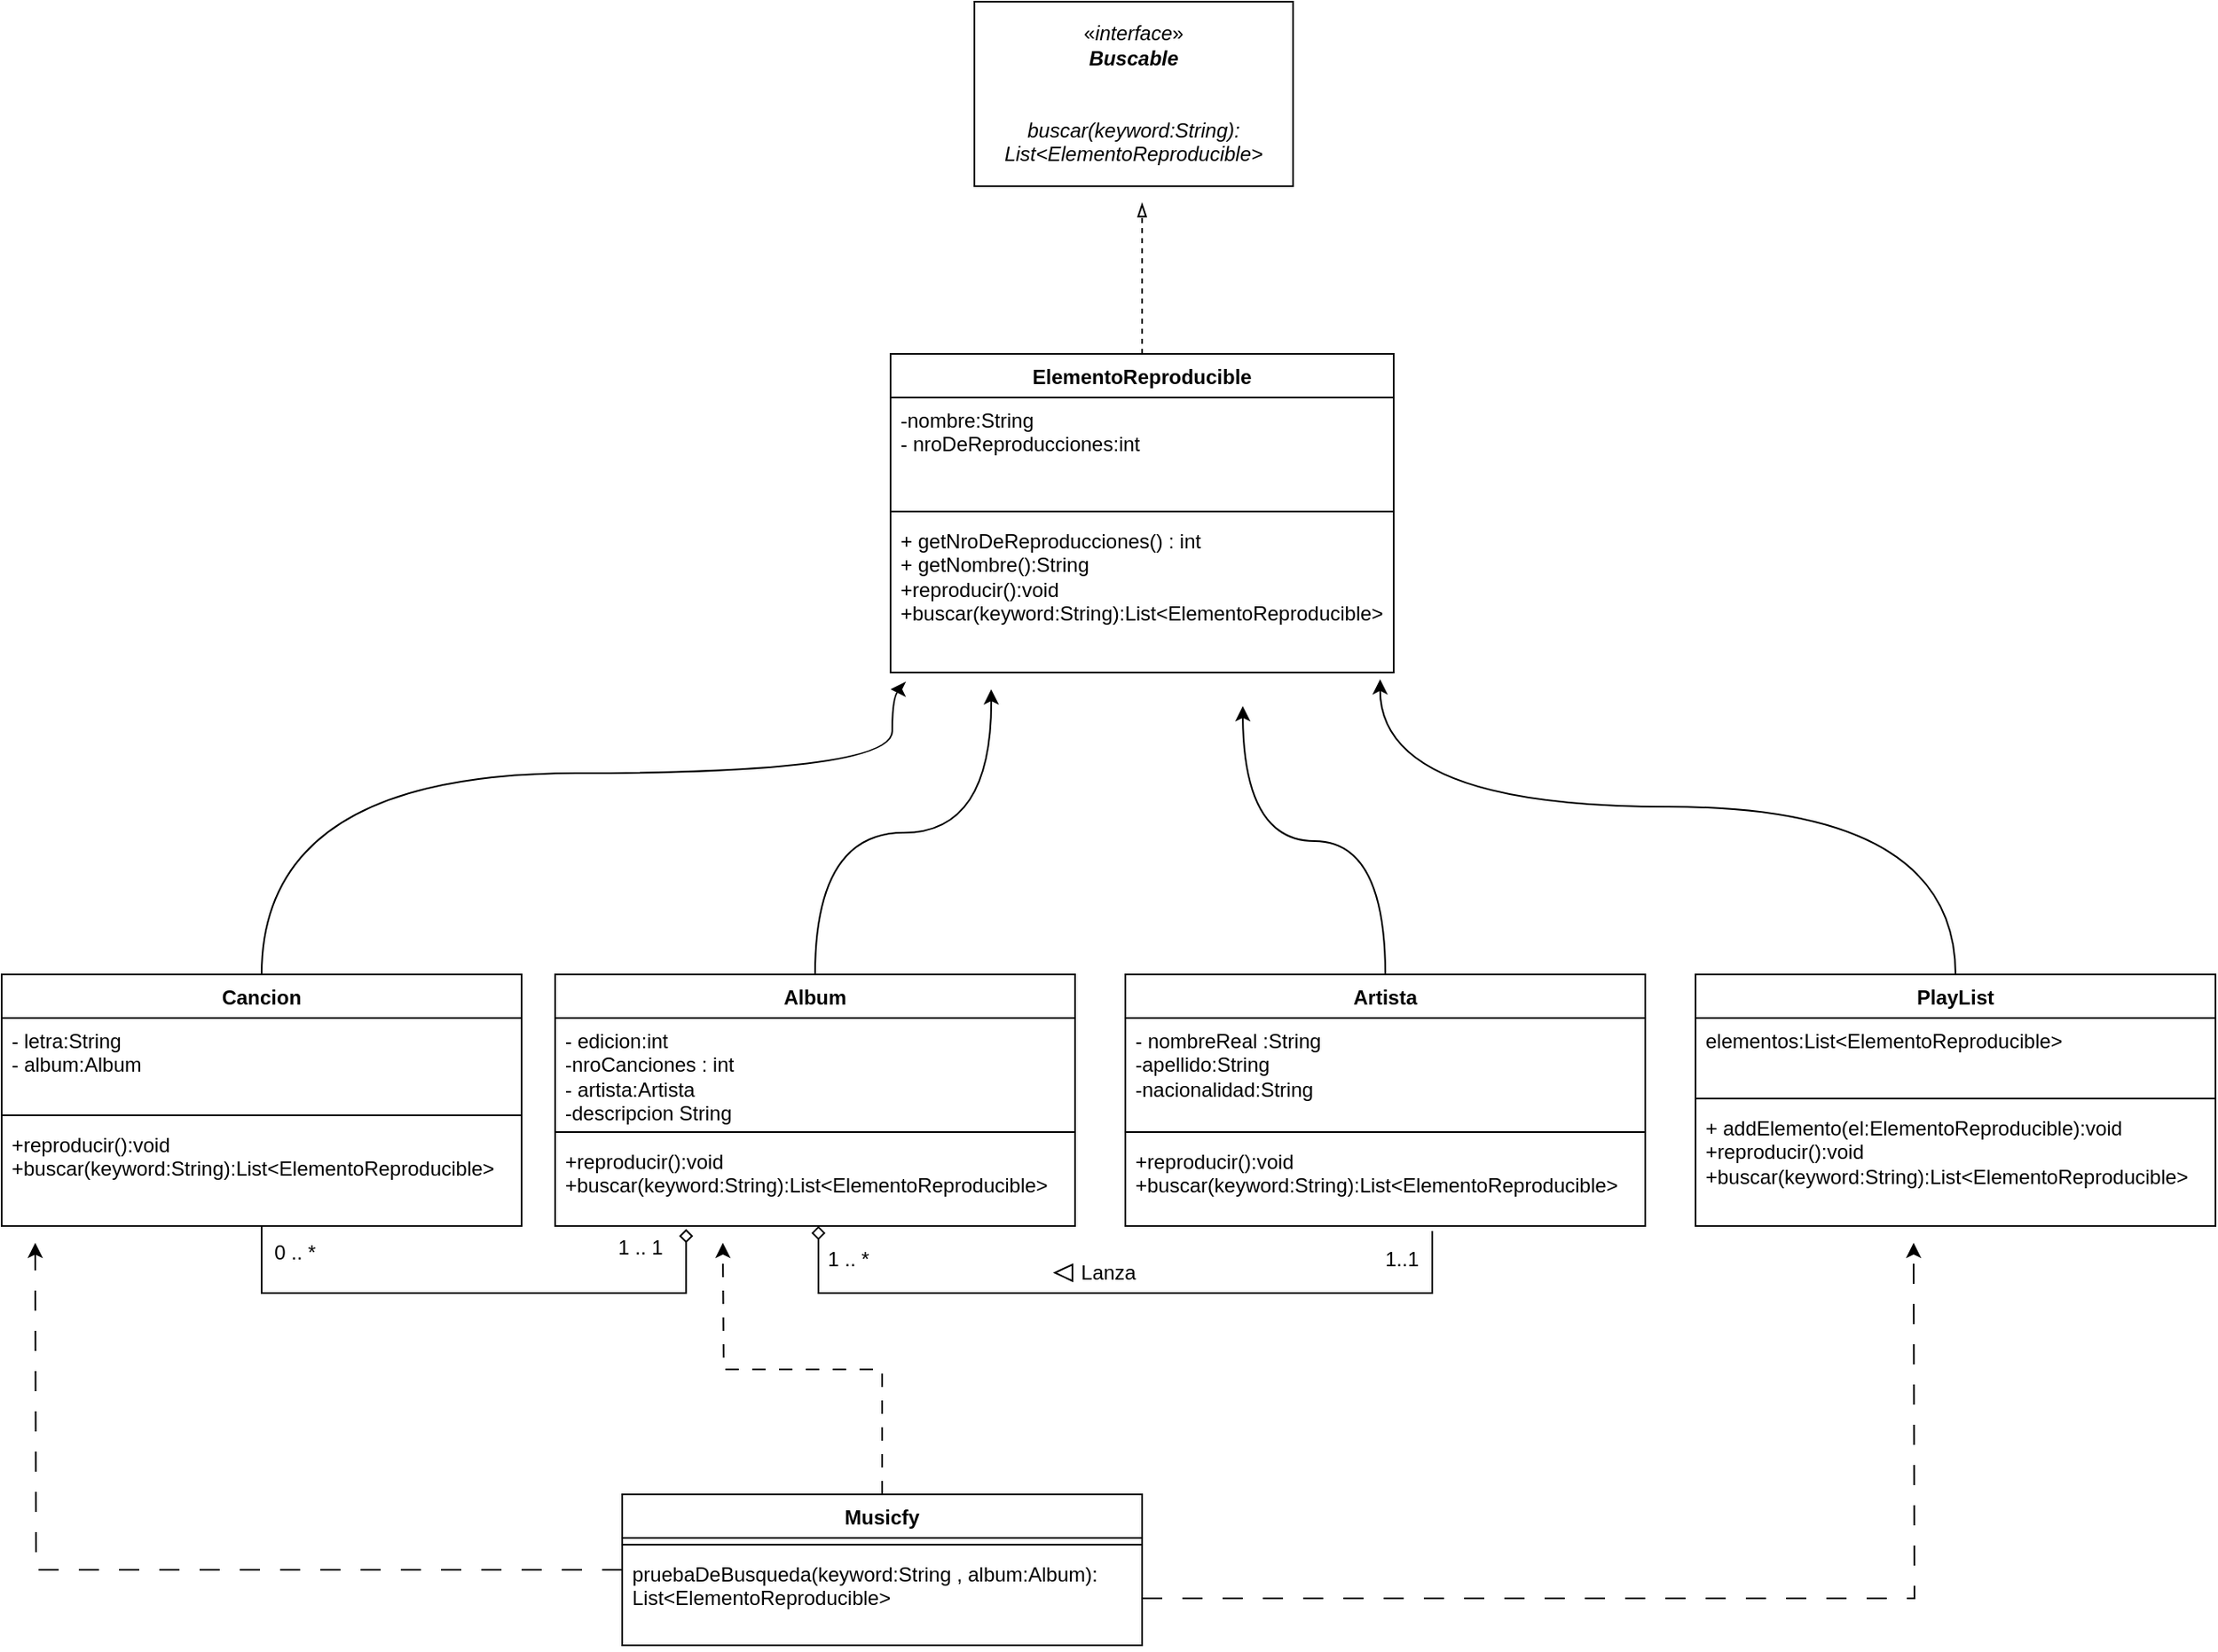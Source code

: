 <mxfile version="24.4.8" type="device">
  <diagram name="Página-1" id="rwDMr9ibTHkkpmLGOVAx">
    <mxGraphModel dx="1816" dy="1751" grid="1" gridSize="10" guides="1" tooltips="1" connect="1" arrows="1" fold="1" page="1" pageScale="1" pageWidth="827" pageHeight="1169" math="0" shadow="0">
      <root>
        <mxCell id="0" />
        <mxCell id="1" parent="0" />
        <mxCell id="ZVmhbryaEd-11SPqiZsv-36" style="edgeStyle=orthogonalEdgeStyle;rounded=0;orthogonalLoop=1;jettySize=auto;html=1;curved=1;" edge="1" parent="1" source="ZVmhbryaEd-11SPqiZsv-1">
          <mxGeometry relative="1" as="geometry">
            <mxPoint x="250" y="-90" as="targetPoint" />
          </mxGeometry>
        </mxCell>
        <mxCell id="ZVmhbryaEd-11SPqiZsv-39" value="" style="edgeStyle=orthogonalEdgeStyle;rounded=0;orthogonalLoop=1;jettySize=auto;html=1;entryX=0.584;entryY=1.058;entryDx=0;entryDy=0;entryPerimeter=0;endArrow=none;endFill=0;startArrow=diamond;startFill=0;" edge="1" parent="1">
          <mxGeometry relative="1" as="geometry">
            <mxPoint x="513.01" y="233.016" as="targetPoint" />
            <mxPoint x="147.004" y="230" as="sourcePoint" />
            <Array as="points">
              <mxPoint x="147" y="270" />
              <mxPoint x="513" y="270" />
            </Array>
          </mxGeometry>
        </mxCell>
        <mxCell id="ZVmhbryaEd-11SPqiZsv-1" value="Album&lt;div&gt;&lt;br&gt;&lt;/div&gt;" style="swimlane;fontStyle=1;align=center;verticalAlign=top;childLayout=stackLayout;horizontal=1;startSize=26;horizontalStack=0;resizeParent=1;resizeParentMax=0;resizeLast=0;collapsible=1;marginBottom=0;whiteSpace=wrap;html=1;" vertex="1" parent="1">
          <mxGeometry x="-10" y="80" width="310" height="150" as="geometry" />
        </mxCell>
        <mxCell id="ZVmhbryaEd-11SPqiZsv-2" value="- edicion:int&lt;div&gt;-nroCanciones : int&lt;/div&gt;&lt;div&gt;- artista:Artista&lt;/div&gt;&lt;div&gt;-descripcion String&lt;/div&gt;" style="text;strokeColor=none;fillColor=none;align=left;verticalAlign=top;spacingLeft=4;spacingRight=4;overflow=hidden;rotatable=0;points=[[0,0.5],[1,0.5]];portConstraint=eastwest;whiteSpace=wrap;html=1;" vertex="1" parent="ZVmhbryaEd-11SPqiZsv-1">
          <mxGeometry y="26" width="310" height="64" as="geometry" />
        </mxCell>
        <mxCell id="ZVmhbryaEd-11SPqiZsv-3" value="" style="line;strokeWidth=1;fillColor=none;align=left;verticalAlign=middle;spacingTop=-1;spacingLeft=3;spacingRight=3;rotatable=0;labelPosition=right;points=[];portConstraint=eastwest;strokeColor=inherit;" vertex="1" parent="ZVmhbryaEd-11SPqiZsv-1">
          <mxGeometry y="90" width="310" height="8" as="geometry" />
        </mxCell>
        <mxCell id="ZVmhbryaEd-11SPqiZsv-4" value="+reproducir():void&lt;div&gt;+buscar(keyword:String):List&amp;lt;ElementoReproducible&amp;gt;&lt;/div&gt;&lt;div&gt;&lt;br&gt;&lt;/div&gt;" style="text;strokeColor=none;fillColor=none;align=left;verticalAlign=top;spacingLeft=4;spacingRight=4;overflow=hidden;rotatable=0;points=[[0,0.5],[1,0.5]];portConstraint=eastwest;whiteSpace=wrap;html=1;" vertex="1" parent="ZVmhbryaEd-11SPqiZsv-1">
          <mxGeometry y="98" width="310" height="52" as="geometry" />
        </mxCell>
        <mxCell id="ZVmhbryaEd-11SPqiZsv-37" style="edgeStyle=orthogonalEdgeStyle;rounded=0;orthogonalLoop=1;jettySize=auto;html=1;curved=1;" edge="1" parent="1" source="ZVmhbryaEd-11SPqiZsv-9">
          <mxGeometry relative="1" as="geometry">
            <mxPoint x="400" y="-80" as="targetPoint" />
          </mxGeometry>
        </mxCell>
        <mxCell id="ZVmhbryaEd-11SPqiZsv-9" value="&lt;div&gt;Artista&lt;/div&gt;" style="swimlane;fontStyle=1;align=center;verticalAlign=top;childLayout=stackLayout;horizontal=1;startSize=26;horizontalStack=0;resizeParent=1;resizeParentMax=0;resizeLast=0;collapsible=1;marginBottom=0;whiteSpace=wrap;html=1;" vertex="1" parent="1">
          <mxGeometry x="330" y="80" width="310" height="150" as="geometry" />
        </mxCell>
        <mxCell id="ZVmhbryaEd-11SPqiZsv-10" value="- nombreReal :String&lt;div&gt;-apellido:String&lt;/div&gt;&lt;div&gt;-nacionalidad:String&lt;/div&gt;" style="text;strokeColor=none;fillColor=none;align=left;verticalAlign=top;spacingLeft=4;spacingRight=4;overflow=hidden;rotatable=0;points=[[0,0.5],[1,0.5]];portConstraint=eastwest;whiteSpace=wrap;html=1;" vertex="1" parent="ZVmhbryaEd-11SPqiZsv-9">
          <mxGeometry y="26" width="310" height="64" as="geometry" />
        </mxCell>
        <mxCell id="ZVmhbryaEd-11SPqiZsv-11" value="" style="line;strokeWidth=1;fillColor=none;align=left;verticalAlign=middle;spacingTop=-1;spacingLeft=3;spacingRight=3;rotatable=0;labelPosition=right;points=[];portConstraint=eastwest;strokeColor=inherit;" vertex="1" parent="ZVmhbryaEd-11SPqiZsv-9">
          <mxGeometry y="90" width="310" height="8" as="geometry" />
        </mxCell>
        <mxCell id="ZVmhbryaEd-11SPqiZsv-12" value="+reproducir():void&lt;div&gt;+buscar(keyword:String):List&amp;lt;ElementoReproducible&amp;gt;&lt;/div&gt;&lt;div&gt;&lt;br&gt;&lt;/div&gt;" style="text;strokeColor=none;fillColor=none;align=left;verticalAlign=top;spacingLeft=4;spacingRight=4;overflow=hidden;rotatable=0;points=[[0,0.5],[1,0.5]];portConstraint=eastwest;whiteSpace=wrap;html=1;" vertex="1" parent="ZVmhbryaEd-11SPqiZsv-9">
          <mxGeometry y="98" width="310" height="52" as="geometry" />
        </mxCell>
        <mxCell id="ZVmhbryaEd-11SPqiZsv-35" style="edgeStyle=orthogonalEdgeStyle;rounded=0;orthogonalLoop=1;jettySize=auto;html=1;curved=1;" edge="1" parent="1" source="ZVmhbryaEd-11SPqiZsv-13">
          <mxGeometry relative="1" as="geometry">
            <mxPoint x="190" y="-90" as="targetPoint" />
            <Array as="points">
              <mxPoint x="-185" y="-40" />
              <mxPoint x="191" y="-40" />
            </Array>
          </mxGeometry>
        </mxCell>
        <mxCell id="ZVmhbryaEd-11SPqiZsv-47" style="edgeStyle=orthogonalEdgeStyle;rounded=0;orthogonalLoop=1;jettySize=auto;html=1;entryX=0.252;entryY=1.034;entryDx=0;entryDy=0;entryPerimeter=0;endArrow=diamond;endFill=0;" edge="1" parent="1" source="ZVmhbryaEd-11SPqiZsv-13" target="ZVmhbryaEd-11SPqiZsv-4">
          <mxGeometry relative="1" as="geometry">
            <mxPoint x="-90" y="310" as="targetPoint" />
            <Array as="points">
              <mxPoint x="-185" y="270" />
              <mxPoint x="68" y="270" />
            </Array>
          </mxGeometry>
        </mxCell>
        <mxCell id="ZVmhbryaEd-11SPqiZsv-13" value="Cancion" style="swimlane;fontStyle=1;align=center;verticalAlign=top;childLayout=stackLayout;horizontal=1;startSize=26;horizontalStack=0;resizeParent=1;resizeParentMax=0;resizeLast=0;collapsible=1;marginBottom=0;whiteSpace=wrap;html=1;" vertex="1" parent="1">
          <mxGeometry x="-340" y="80" width="310" height="150" as="geometry" />
        </mxCell>
        <mxCell id="ZVmhbryaEd-11SPqiZsv-14" value="- letra:String&lt;div&gt;- album:Album&lt;/div&gt;" style="text;strokeColor=none;fillColor=none;align=left;verticalAlign=top;spacingLeft=4;spacingRight=4;overflow=hidden;rotatable=0;points=[[0,0.5],[1,0.5]];portConstraint=eastwest;whiteSpace=wrap;html=1;" vertex="1" parent="ZVmhbryaEd-11SPqiZsv-13">
          <mxGeometry y="26" width="310" height="54" as="geometry" />
        </mxCell>
        <mxCell id="ZVmhbryaEd-11SPqiZsv-15" value="" style="line;strokeWidth=1;fillColor=none;align=left;verticalAlign=middle;spacingTop=-1;spacingLeft=3;spacingRight=3;rotatable=0;labelPosition=right;points=[];portConstraint=eastwest;strokeColor=inherit;" vertex="1" parent="ZVmhbryaEd-11SPqiZsv-13">
          <mxGeometry y="80" width="310" height="8" as="geometry" />
        </mxCell>
        <mxCell id="ZVmhbryaEd-11SPqiZsv-16" value="+reproducir():void&lt;div&gt;+buscar(keyword:String):List&amp;lt;ElementoReproducible&amp;gt;&lt;/div&gt;&lt;div&gt;&lt;br&gt;&lt;/div&gt;" style="text;strokeColor=none;fillColor=none;align=left;verticalAlign=top;spacingLeft=4;spacingRight=4;overflow=hidden;rotatable=0;points=[[0,0.5],[1,0.5]];portConstraint=eastwest;whiteSpace=wrap;html=1;" vertex="1" parent="ZVmhbryaEd-11SPqiZsv-13">
          <mxGeometry y="88" width="310" height="62" as="geometry" />
        </mxCell>
        <mxCell id="ZVmhbryaEd-11SPqiZsv-48" style="edgeStyle=orthogonalEdgeStyle;rounded=0;orthogonalLoop=1;jettySize=auto;html=1;dashed=1;dashPattern=8 8;" edge="1" parent="1" source="ZVmhbryaEd-11SPqiZsv-17">
          <mxGeometry relative="1" as="geometry">
            <mxPoint x="90" y="240" as="targetPoint" />
          </mxGeometry>
        </mxCell>
        <mxCell id="ZVmhbryaEd-11SPqiZsv-49" style="edgeStyle=orthogonalEdgeStyle;rounded=0;orthogonalLoop=1;jettySize=auto;html=1;dashed=1;dashPattern=12 12;" edge="1" parent="1" source="ZVmhbryaEd-11SPqiZsv-17">
          <mxGeometry relative="1" as="geometry">
            <mxPoint x="-320" y="240" as="targetPoint" />
          </mxGeometry>
        </mxCell>
        <mxCell id="ZVmhbryaEd-11SPqiZsv-17" value="&lt;div&gt;Musicfy&lt;/div&gt;" style="swimlane;fontStyle=1;align=center;verticalAlign=top;childLayout=stackLayout;horizontal=1;startSize=26;horizontalStack=0;resizeParent=1;resizeParentMax=0;resizeLast=0;collapsible=1;marginBottom=0;whiteSpace=wrap;html=1;" vertex="1" parent="1">
          <mxGeometry x="30" y="390" width="310" height="90" as="geometry" />
        </mxCell>
        <mxCell id="ZVmhbryaEd-11SPqiZsv-19" value="" style="line;strokeWidth=1;fillColor=none;align=left;verticalAlign=middle;spacingTop=-1;spacingLeft=3;spacingRight=3;rotatable=0;labelPosition=right;points=[];portConstraint=eastwest;strokeColor=inherit;" vertex="1" parent="ZVmhbryaEd-11SPqiZsv-17">
          <mxGeometry y="26" width="310" height="8" as="geometry" />
        </mxCell>
        <mxCell id="ZVmhbryaEd-11SPqiZsv-50" style="edgeStyle=orthogonalEdgeStyle;rounded=0;orthogonalLoop=1;jettySize=auto;html=1;dashed=1;dashPattern=12 12;" edge="1" parent="ZVmhbryaEd-11SPqiZsv-17" source="ZVmhbryaEd-11SPqiZsv-20">
          <mxGeometry relative="1" as="geometry">
            <mxPoint x="770" y="-150" as="targetPoint" />
          </mxGeometry>
        </mxCell>
        <mxCell id="ZVmhbryaEd-11SPqiZsv-20" value="&lt;div&gt;pruebaDeBusqueda(keyword:String , album:Album):&lt;/div&gt;&lt;div&gt;List&amp;lt;ElementoReproducible&amp;gt;&lt;/div&gt;" style="text;strokeColor=none;fillColor=none;align=left;verticalAlign=top;spacingLeft=4;spacingRight=4;overflow=hidden;rotatable=0;points=[[0,0.5],[1,0.5]];portConstraint=eastwest;whiteSpace=wrap;html=1;" vertex="1" parent="ZVmhbryaEd-11SPqiZsv-17">
          <mxGeometry y="34" width="310" height="56" as="geometry" />
        </mxCell>
        <mxCell id="ZVmhbryaEd-11SPqiZsv-25" value="«&lt;i&gt;interface&lt;/i&gt;»&lt;br&gt;&lt;b&gt;&lt;i&gt;Buscable&lt;/i&gt;&lt;/b&gt;&lt;div&gt;&lt;b&gt;&lt;br&gt;&lt;/b&gt;&lt;/div&gt;&lt;div&gt;&lt;b&gt;&lt;br&gt;&lt;/b&gt;&lt;div&gt;&lt;i&gt;buscar(keyword:String):&lt;/i&gt;&lt;/div&gt;&lt;div&gt;&lt;i&gt;List&amp;lt;ElementoReproducible&amp;gt;&lt;/i&gt;&lt;/div&gt;&lt;/div&gt;" style="html=1;whiteSpace=wrap;" vertex="1" parent="1">
          <mxGeometry x="240" y="-500" width="190" height="110" as="geometry" />
        </mxCell>
        <mxCell id="ZVmhbryaEd-11SPqiZsv-26" value="&lt;div&gt;ElementoReproducible&lt;/div&gt;" style="swimlane;fontStyle=1;align=center;verticalAlign=top;childLayout=stackLayout;horizontal=1;startSize=26;horizontalStack=0;resizeParent=1;resizeParentMax=0;resizeLast=0;collapsible=1;marginBottom=0;whiteSpace=wrap;html=1;" vertex="1" parent="1">
          <mxGeometry x="190" y="-290" width="300" height="190" as="geometry" />
        </mxCell>
        <mxCell id="ZVmhbryaEd-11SPqiZsv-27" value="-nombre:String&lt;div&gt;- nroDeReproducciones:int&lt;/div&gt;" style="text;strokeColor=none;fillColor=none;align=left;verticalAlign=top;spacingLeft=4;spacingRight=4;overflow=hidden;rotatable=0;points=[[0,0.5],[1,0.5]];portConstraint=eastwest;whiteSpace=wrap;html=1;" vertex="1" parent="ZVmhbryaEd-11SPqiZsv-26">
          <mxGeometry y="26" width="300" height="64" as="geometry" />
        </mxCell>
        <mxCell id="ZVmhbryaEd-11SPqiZsv-28" value="" style="line;strokeWidth=1;fillColor=none;align=left;verticalAlign=middle;spacingTop=-1;spacingLeft=3;spacingRight=3;rotatable=0;labelPosition=right;points=[];portConstraint=eastwest;strokeColor=inherit;" vertex="1" parent="ZVmhbryaEd-11SPqiZsv-26">
          <mxGeometry y="90" width="300" height="8" as="geometry" />
        </mxCell>
        <mxCell id="ZVmhbryaEd-11SPqiZsv-29" value="&lt;div&gt;+ getNroDeReproducciones() : int&lt;/div&gt;&lt;div&gt;+ getNombre():String&lt;/div&gt;+reproducir():void&lt;div&gt;+buscar(keyword:String):List&amp;lt;ElementoReproducible&amp;gt;&lt;/div&gt;&lt;div&gt;&lt;br&gt;&lt;/div&gt;" style="text;strokeColor=none;fillColor=none;align=left;verticalAlign=top;spacingLeft=4;spacingRight=4;overflow=hidden;rotatable=0;points=[[0,0.5],[1,0.5]];portConstraint=eastwest;whiteSpace=wrap;html=1;" vertex="1" parent="ZVmhbryaEd-11SPqiZsv-26">
          <mxGeometry y="98" width="300" height="92" as="geometry" />
        </mxCell>
        <mxCell id="ZVmhbryaEd-11SPqiZsv-30" value="&lt;div&gt;PlayList&lt;/div&gt;" style="swimlane;fontStyle=1;align=center;verticalAlign=top;childLayout=stackLayout;horizontal=1;startSize=26;horizontalStack=0;resizeParent=1;resizeParentMax=0;resizeLast=0;collapsible=1;marginBottom=0;whiteSpace=wrap;html=1;" vertex="1" parent="1">
          <mxGeometry x="670" y="80" width="310" height="150" as="geometry" />
        </mxCell>
        <mxCell id="ZVmhbryaEd-11SPqiZsv-31" value="elementos:List&amp;lt;ElementoReproducible&amp;gt;" style="text;strokeColor=none;fillColor=none;align=left;verticalAlign=top;spacingLeft=4;spacingRight=4;overflow=hidden;rotatable=0;points=[[0,0.5],[1,0.5]];portConstraint=eastwest;whiteSpace=wrap;html=1;" vertex="1" parent="ZVmhbryaEd-11SPqiZsv-30">
          <mxGeometry y="26" width="310" height="44" as="geometry" />
        </mxCell>
        <mxCell id="ZVmhbryaEd-11SPqiZsv-32" value="" style="line;strokeWidth=1;fillColor=none;align=left;verticalAlign=middle;spacingTop=-1;spacingLeft=3;spacingRight=3;rotatable=0;labelPosition=right;points=[];portConstraint=eastwest;strokeColor=inherit;" vertex="1" parent="ZVmhbryaEd-11SPqiZsv-30">
          <mxGeometry y="70" width="310" height="8" as="geometry" />
        </mxCell>
        <mxCell id="ZVmhbryaEd-11SPqiZsv-33" value="&lt;div&gt;+ addElemento(el:ElementoReproducible):void&lt;/div&gt;+reproducir():void&lt;div&gt;&lt;div&gt;+buscar(keyword:String):List&amp;lt;ElementoReproducible&amp;gt;&lt;/div&gt;&lt;div&gt;&lt;br&gt;&lt;/div&gt;&lt;/div&gt;" style="text;strokeColor=none;fillColor=none;align=left;verticalAlign=top;spacingLeft=4;spacingRight=4;overflow=hidden;rotatable=0;points=[[0,0.5],[1,0.5]];portConstraint=eastwest;whiteSpace=wrap;html=1;" vertex="1" parent="ZVmhbryaEd-11SPqiZsv-30">
          <mxGeometry y="78" width="310" height="72" as="geometry" />
        </mxCell>
        <mxCell id="ZVmhbryaEd-11SPqiZsv-34" style="edgeStyle=orthogonalEdgeStyle;rounded=0;orthogonalLoop=1;jettySize=auto;html=1;dashed=1;endArrow=blockThin;endFill=0;" edge="1" parent="1" source="ZVmhbryaEd-11SPqiZsv-26">
          <mxGeometry relative="1" as="geometry">
            <mxPoint x="340" y="-380" as="targetPoint" />
          </mxGeometry>
        </mxCell>
        <mxCell id="ZVmhbryaEd-11SPqiZsv-38" style="edgeStyle=orthogonalEdgeStyle;rounded=0;orthogonalLoop=1;jettySize=auto;html=1;entryX=0.973;entryY=1.043;entryDx=0;entryDy=0;entryPerimeter=0;curved=1;" edge="1" parent="1" source="ZVmhbryaEd-11SPqiZsv-30" target="ZVmhbryaEd-11SPqiZsv-29">
          <mxGeometry relative="1" as="geometry">
            <Array as="points">
              <mxPoint x="825" y="-20" />
              <mxPoint x="482" y="-20" />
            </Array>
          </mxGeometry>
        </mxCell>
        <mxCell id="ZVmhbryaEd-11SPqiZsv-42" value="" style="triangle;whiteSpace=wrap;html=1;rotation=-180;" vertex="1" parent="1">
          <mxGeometry x="288" y="253" width="10.44" height="9.74" as="geometry" />
        </mxCell>
        <mxCell id="ZVmhbryaEd-11SPqiZsv-43" value="Lanza" style="text;html=1;align=center;verticalAlign=middle;whiteSpace=wrap;rounded=0;" vertex="1" parent="1">
          <mxGeometry x="290.44" y="242.87" width="60" height="30" as="geometry" />
        </mxCell>
        <mxCell id="ZVmhbryaEd-11SPqiZsv-45" value="1 .. *" style="text;html=1;align=center;verticalAlign=middle;whiteSpace=wrap;rounded=0;" vertex="1" parent="1">
          <mxGeometry x="150" y="240" width="30" height="20" as="geometry" />
        </mxCell>
        <mxCell id="ZVmhbryaEd-11SPqiZsv-46" value="1..1" style="text;html=1;align=center;verticalAlign=middle;whiteSpace=wrap;rounded=0;" vertex="1" parent="1">
          <mxGeometry x="480" y="240" width="30" height="20" as="geometry" />
        </mxCell>
        <mxCell id="ZVmhbryaEd-11SPqiZsv-51" value="1 .. 1" style="text;html=1;align=center;verticalAlign=middle;whiteSpace=wrap;rounded=0;" vertex="1" parent="1">
          <mxGeometry x="26" y="233" width="30" height="20" as="geometry" />
        </mxCell>
        <mxCell id="ZVmhbryaEd-11SPqiZsv-52" value="0 .. *" style="text;html=1;align=center;verticalAlign=middle;whiteSpace=wrap;rounded=0;" vertex="1" parent="1">
          <mxGeometry x="-180" y="236" width="30" height="20" as="geometry" />
        </mxCell>
      </root>
    </mxGraphModel>
  </diagram>
</mxfile>
